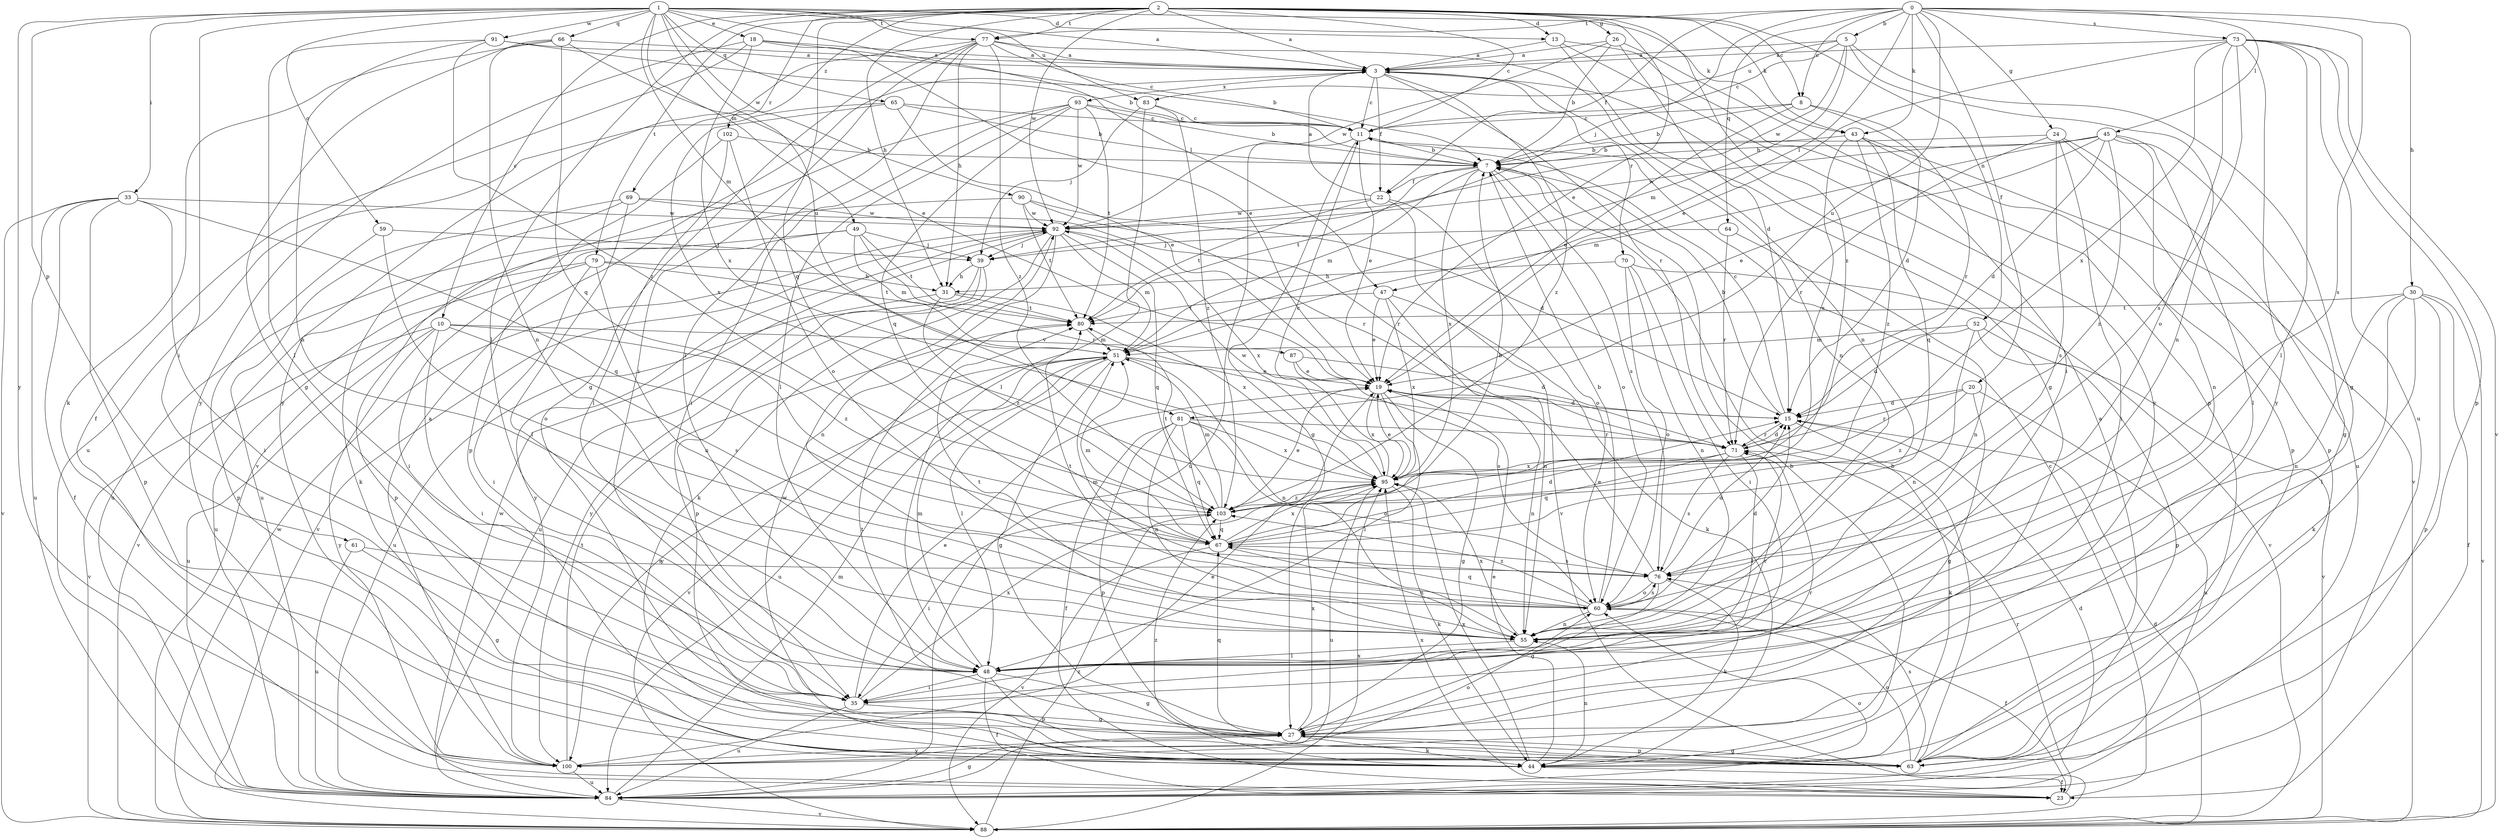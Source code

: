 strict digraph  {
0;
1;
2;
3;
5;
7;
8;
10;
11;
13;
15;
18;
19;
20;
22;
23;
24;
26;
27;
30;
31;
33;
35;
39;
43;
44;
45;
47;
48;
49;
51;
52;
55;
59;
60;
61;
63;
64;
65;
66;
67;
69;
70;
71;
73;
76;
77;
79;
80;
81;
83;
84;
87;
88;
90;
91;
92;
93;
95;
100;
102;
103;
0 -> 5  [label=b];
0 -> 8  [label=c];
0 -> 20  [label=f];
0 -> 22  [label=f];
0 -> 24  [label=g];
0 -> 30  [label=h];
0 -> 39  [label=j];
0 -> 43  [label=k];
0 -> 45  [label=l];
0 -> 47  [label=l];
0 -> 64  [label=q];
0 -> 73  [label=s];
0 -> 76  [label=s];
0 -> 77  [label=t];
0 -> 81  [label=u];
1 -> 3  [label=a];
1 -> 13  [label=d];
1 -> 18  [label=e];
1 -> 33  [label=i];
1 -> 35  [label=i];
1 -> 43  [label=k];
1 -> 47  [label=l];
1 -> 49  [label=m];
1 -> 51  [label=m];
1 -> 59  [label=o];
1 -> 61  [label=p];
1 -> 65  [label=q];
1 -> 66  [label=q];
1 -> 77  [label=t];
1 -> 81  [label=u];
1 -> 83  [label=u];
1 -> 90  [label=w];
1 -> 91  [label=w];
1 -> 100  [label=y];
2 -> 3  [label=a];
2 -> 8  [label=c];
2 -> 10  [label=c];
2 -> 11  [label=c];
2 -> 13  [label=d];
2 -> 19  [label=e];
2 -> 26  [label=g];
2 -> 31  [label=h];
2 -> 43  [label=k];
2 -> 48  [label=l];
2 -> 52  [label=n];
2 -> 67  [label=q];
2 -> 69  [label=r];
2 -> 77  [label=t];
2 -> 79  [label=t];
2 -> 92  [label=w];
2 -> 102  [label=z];
2 -> 103  [label=z];
3 -> 11  [label=c];
3 -> 22  [label=f];
3 -> 55  [label=n];
3 -> 70  [label=r];
3 -> 71  [label=r];
3 -> 93  [label=x];
3 -> 103  [label=z];
5 -> 3  [label=a];
5 -> 11  [label=c];
5 -> 27  [label=g];
5 -> 51  [label=m];
5 -> 55  [label=n];
5 -> 83  [label=u];
5 -> 92  [label=w];
7 -> 22  [label=f];
7 -> 51  [label=m];
7 -> 60  [label=o];
7 -> 76  [label=s];
7 -> 80  [label=t];
7 -> 95  [label=x];
8 -> 7  [label=b];
8 -> 11  [label=c];
8 -> 15  [label=d];
8 -> 19  [label=e];
8 -> 71  [label=r];
10 -> 35  [label=i];
10 -> 76  [label=s];
10 -> 84  [label=u];
10 -> 87  [label=v];
10 -> 88  [label=v];
10 -> 100  [label=y];
10 -> 103  [label=z];
11 -> 7  [label=b];
11 -> 19  [label=e];
11 -> 27  [label=g];
11 -> 84  [label=u];
13 -> 3  [label=a];
13 -> 27  [label=g];
13 -> 63  [label=p];
13 -> 100  [label=y];
15 -> 7  [label=b];
15 -> 11  [label=c];
15 -> 44  [label=k];
15 -> 71  [label=r];
18 -> 3  [label=a];
18 -> 7  [label=b];
18 -> 19  [label=e];
18 -> 23  [label=f];
18 -> 95  [label=x];
18 -> 100  [label=y];
19 -> 15  [label=d];
19 -> 27  [label=g];
19 -> 48  [label=l];
19 -> 55  [label=n];
19 -> 95  [label=x];
20 -> 15  [label=d];
20 -> 27  [label=g];
20 -> 71  [label=r];
20 -> 84  [label=u];
20 -> 103  [label=z];
22 -> 3  [label=a];
22 -> 60  [label=o];
22 -> 80  [label=t];
22 -> 88  [label=v];
22 -> 92  [label=w];
23 -> 11  [label=c];
23 -> 71  [label=r];
23 -> 95  [label=x];
24 -> 7  [label=b];
24 -> 35  [label=i];
24 -> 63  [label=p];
24 -> 71  [label=r];
24 -> 76  [label=s];
24 -> 84  [label=u];
26 -> 3  [label=a];
26 -> 7  [label=b];
26 -> 15  [label=d];
26 -> 35  [label=i];
26 -> 92  [label=w];
27 -> 44  [label=k];
27 -> 63  [label=p];
27 -> 67  [label=q];
27 -> 71  [label=r];
27 -> 80  [label=t];
27 -> 95  [label=x];
27 -> 100  [label=y];
30 -> 23  [label=f];
30 -> 44  [label=k];
30 -> 48  [label=l];
30 -> 55  [label=n];
30 -> 63  [label=p];
30 -> 80  [label=t];
30 -> 88  [label=v];
31 -> 80  [label=t];
31 -> 84  [label=u];
31 -> 95  [label=x];
31 -> 103  [label=z];
33 -> 23  [label=f];
33 -> 35  [label=i];
33 -> 63  [label=p];
33 -> 67  [label=q];
33 -> 84  [label=u];
33 -> 88  [label=v];
33 -> 92  [label=w];
35 -> 19  [label=e];
35 -> 27  [label=g];
35 -> 84  [label=u];
35 -> 95  [label=x];
39 -> 31  [label=h];
39 -> 63  [label=p];
39 -> 84  [label=u];
39 -> 100  [label=y];
43 -> 7  [label=b];
43 -> 63  [label=p];
43 -> 67  [label=q];
43 -> 88  [label=v];
43 -> 95  [label=x];
43 -> 103  [label=z];
44 -> 7  [label=b];
44 -> 19  [label=e];
44 -> 23  [label=f];
44 -> 55  [label=n];
44 -> 92  [label=w];
44 -> 95  [label=x];
44 -> 103  [label=z];
45 -> 7  [label=b];
45 -> 15  [label=d];
45 -> 19  [label=e];
45 -> 27  [label=g];
45 -> 48  [label=l];
45 -> 51  [label=m];
45 -> 55  [label=n];
45 -> 92  [label=w];
45 -> 103  [label=z];
47 -> 19  [label=e];
47 -> 44  [label=k];
47 -> 55  [label=n];
47 -> 80  [label=t];
47 -> 95  [label=x];
48 -> 23  [label=f];
48 -> 27  [label=g];
48 -> 35  [label=i];
48 -> 51  [label=m];
48 -> 63  [label=p];
48 -> 71  [label=r];
49 -> 35  [label=i];
49 -> 39  [label=j];
49 -> 51  [label=m];
49 -> 63  [label=p];
49 -> 71  [label=r];
49 -> 80  [label=t];
51 -> 19  [label=e];
51 -> 27  [label=g];
51 -> 48  [label=l];
51 -> 55  [label=n];
51 -> 84  [label=u];
51 -> 88  [label=v];
51 -> 100  [label=y];
52 -> 15  [label=d];
52 -> 51  [label=m];
52 -> 55  [label=n];
52 -> 63  [label=p];
52 -> 88  [label=v];
55 -> 48  [label=l];
55 -> 80  [label=t];
55 -> 95  [label=x];
59 -> 39  [label=j];
59 -> 60  [label=o];
59 -> 63  [label=p];
60 -> 7  [label=b];
60 -> 15  [label=d];
60 -> 23  [label=f];
60 -> 51  [label=m];
60 -> 55  [label=n];
60 -> 67  [label=q];
60 -> 76  [label=s];
60 -> 80  [label=t];
60 -> 103  [label=z];
61 -> 27  [label=g];
61 -> 76  [label=s];
61 -> 84  [label=u];
63 -> 3  [label=a];
63 -> 7  [label=b];
63 -> 27  [label=g];
63 -> 60  [label=o];
63 -> 76  [label=s];
64 -> 39  [label=j];
64 -> 55  [label=n];
64 -> 71  [label=r];
65 -> 7  [label=b];
65 -> 11  [label=c];
65 -> 19  [label=e];
65 -> 84  [label=u];
65 -> 95  [label=x];
66 -> 3  [label=a];
66 -> 19  [label=e];
66 -> 27  [label=g];
66 -> 44  [label=k];
66 -> 55  [label=n];
66 -> 67  [label=q];
67 -> 7  [label=b];
67 -> 15  [label=d];
67 -> 51  [label=m];
67 -> 55  [label=n];
67 -> 76  [label=s];
67 -> 88  [label=v];
67 -> 95  [label=x];
69 -> 44  [label=k];
69 -> 48  [label=l];
69 -> 71  [label=r];
69 -> 84  [label=u];
69 -> 92  [label=w];
70 -> 31  [label=h];
70 -> 35  [label=i];
70 -> 55  [label=n];
70 -> 60  [label=o];
70 -> 88  [label=v];
71 -> 15  [label=d];
71 -> 48  [label=l];
71 -> 67  [label=q];
71 -> 76  [label=s];
71 -> 95  [label=x];
73 -> 3  [label=a];
73 -> 19  [label=e];
73 -> 48  [label=l];
73 -> 60  [label=o];
73 -> 63  [label=p];
73 -> 76  [label=s];
73 -> 84  [label=u];
73 -> 88  [label=v];
73 -> 95  [label=x];
73 -> 100  [label=y];
76 -> 15  [label=d];
76 -> 19  [label=e];
76 -> 27  [label=g];
76 -> 44  [label=k];
76 -> 60  [label=o];
77 -> 3  [label=a];
77 -> 11  [label=c];
77 -> 27  [label=g];
77 -> 31  [label=h];
77 -> 35  [label=i];
77 -> 48  [label=l];
77 -> 55  [label=n];
77 -> 100  [label=y];
77 -> 103  [label=z];
79 -> 31  [label=h];
79 -> 35  [label=i];
79 -> 55  [label=n];
79 -> 80  [label=t];
79 -> 84  [label=u];
79 -> 88  [label=v];
80 -> 51  [label=m];
81 -> 23  [label=f];
81 -> 55  [label=n];
81 -> 60  [label=o];
81 -> 63  [label=p];
81 -> 67  [label=q];
81 -> 71  [label=r];
81 -> 95  [label=x];
83 -> 11  [label=c];
83 -> 39  [label=j];
83 -> 48  [label=l];
83 -> 103  [label=z];
84 -> 15  [label=d];
84 -> 27  [label=g];
84 -> 51  [label=m];
84 -> 60  [label=o];
84 -> 88  [label=v];
84 -> 92  [label=w];
87 -> 15  [label=d];
87 -> 19  [label=e];
87 -> 76  [label=s];
88 -> 15  [label=d];
88 -> 92  [label=w];
88 -> 95  [label=x];
88 -> 103  [label=z];
90 -> 15  [label=d];
90 -> 71  [label=r];
90 -> 80  [label=t];
90 -> 84  [label=u];
90 -> 92  [label=w];
91 -> 3  [label=a];
91 -> 7  [label=b];
91 -> 48  [label=l];
91 -> 55  [label=n];
91 -> 103  [label=z];
92 -> 39  [label=j];
92 -> 44  [label=k];
92 -> 51  [label=m];
92 -> 55  [label=n];
92 -> 67  [label=q];
92 -> 88  [label=v];
92 -> 95  [label=x];
92 -> 100  [label=y];
93 -> 7  [label=b];
93 -> 11  [label=c];
93 -> 35  [label=i];
93 -> 48  [label=l];
93 -> 67  [label=q];
93 -> 80  [label=t];
93 -> 88  [label=v];
93 -> 92  [label=w];
95 -> 11  [label=c];
95 -> 19  [label=e];
95 -> 44  [label=k];
95 -> 84  [label=u];
95 -> 92  [label=w];
95 -> 103  [label=z];
100 -> 3  [label=a];
100 -> 19  [label=e];
100 -> 60  [label=o];
100 -> 80  [label=t];
100 -> 84  [label=u];
102 -> 7  [label=b];
102 -> 48  [label=l];
102 -> 60  [label=o];
102 -> 63  [label=p];
103 -> 19  [label=e];
103 -> 35  [label=i];
103 -> 51  [label=m];
103 -> 67  [label=q];
103 -> 80  [label=t];
}
